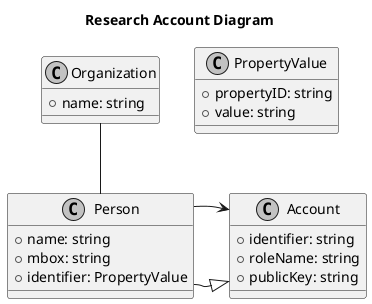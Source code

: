 @startuml
title Research Account Diagram
skinparam monochrome true

class Person {
  + name: string
  + mbox: string
  + identifier: PropertyValue
}

class Organization {
  + name: string
}

class PropertyValue {
  + propertyID: string
  + value: string
}

class Account {
  + identifier: string
  + roleName: string
  + publicKey: string
}

Person --|> Account

Organization -- Person

Person -right-> Account




@enduml